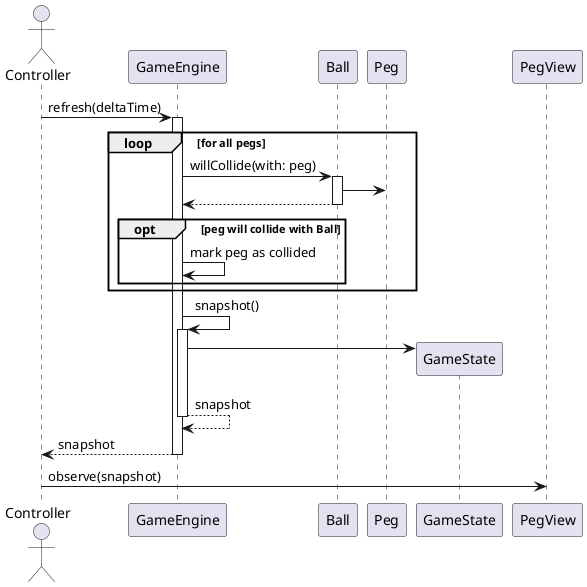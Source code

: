 @startuml
actor Controller

Controller -> GameEngine: refresh(deltaTime)
activate GameEngine

loop for all pegs
GameEngine -> Ball: willCollide(with: peg)
activate Ball
Ball -> Peg
return
opt peg will collide with Ball
  GameEngine -> GameEngine: mark peg as collided
end
end

GameEngine -> GameEngine: snapshot()
activate GameEngine
GameEngine -> GameState **
return snapshot
return snapshot

Controller -> PegView: observe(snapshot)

@enduml